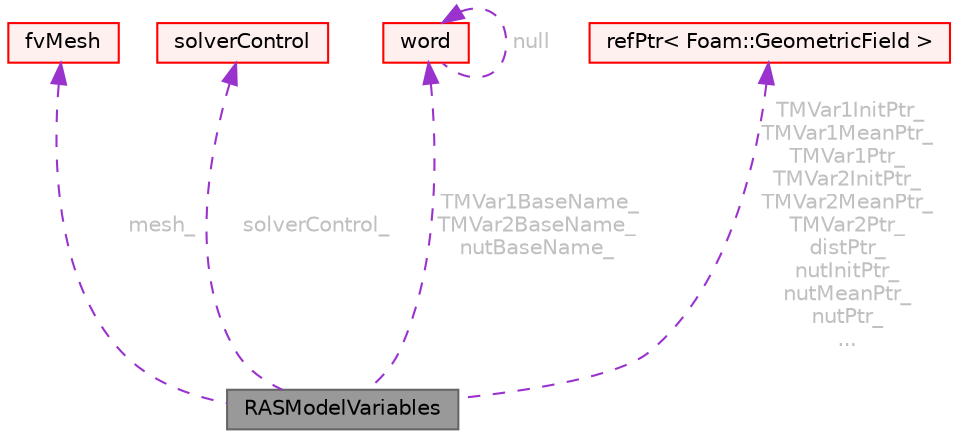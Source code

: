 digraph "RASModelVariables"
{
 // LATEX_PDF_SIZE
  bgcolor="transparent";
  edge [fontname=Helvetica,fontsize=10,labelfontname=Helvetica,labelfontsize=10];
  node [fontname=Helvetica,fontsize=10,shape=box,height=0.2,width=0.4];
  Node1 [id="Node000001",label="RASModelVariables",height=0.2,width=0.4,color="gray40", fillcolor="grey60", style="filled", fontcolor="black",tooltip="Abstract base class for objective functions. No point in making this runTime selectable since its chi..."];
  Node2 -> Node1 [id="edge1_Node000001_Node000002",dir="back",color="darkorchid3",style="dashed",tooltip=" ",label=" mesh_",fontcolor="grey" ];
  Node2 [id="Node000002",label="fvMesh",height=0.2,width=0.4,color="red", fillcolor="#FFF0F0", style="filled",URL="$classFoam_1_1fvMesh.html",tooltip="Mesh data needed to do the Finite Volume discretisation."];
  Node54 -> Node1 [id="edge2_Node000001_Node000054",dir="back",color="darkorchid3",style="dashed",tooltip=" ",label=" solverControl_",fontcolor="grey" ];
  Node54 [id="Node000054",label="solverControl",height=0.2,width=0.4,color="red", fillcolor="#FFF0F0", style="filled",URL="$classFoam_1_1solverControl.html",tooltip="Base class for solver control classes."];
  Node14 -> Node1 [id="edge3_Node000001_Node000014",dir="back",color="darkorchid3",style="dashed",tooltip=" ",label=" TMVar1BaseName_\nTMVar2BaseName_\nnutBaseName_",fontcolor="grey" ];
  Node14 [id="Node000014",label="word",height=0.2,width=0.4,color="red", fillcolor="#FFF0F0", style="filled",URL="$classFoam_1_1word.html",tooltip="A class for handling words, derived from Foam::string."];
  Node14 -> Node14 [id="edge4_Node000014_Node000014",dir="back",color="darkorchid3",style="dashed",tooltip=" ",label=" null",fontcolor="grey" ];
  Node59 -> Node1 [id="edge5_Node000001_Node000059",dir="back",color="darkorchid3",style="dashed",tooltip=" ",label=" TMVar1InitPtr_\nTMVar1MeanPtr_\nTMVar1Ptr_\nTMVar2InitPtr_\nTMVar2MeanPtr_\nTMVar2Ptr_\ndistPtr_\nnutInitPtr_\nnutMeanPtr_\nnutPtr_\n...",fontcolor="grey" ];
  Node59 [id="Node000059",label="refPtr\< Foam::GeometricField \>",height=0.2,width=0.4,color="red", fillcolor="#FFF0F0", style="filled",URL="$classFoam_1_1refPtr.html",tooltip=" "];
}
